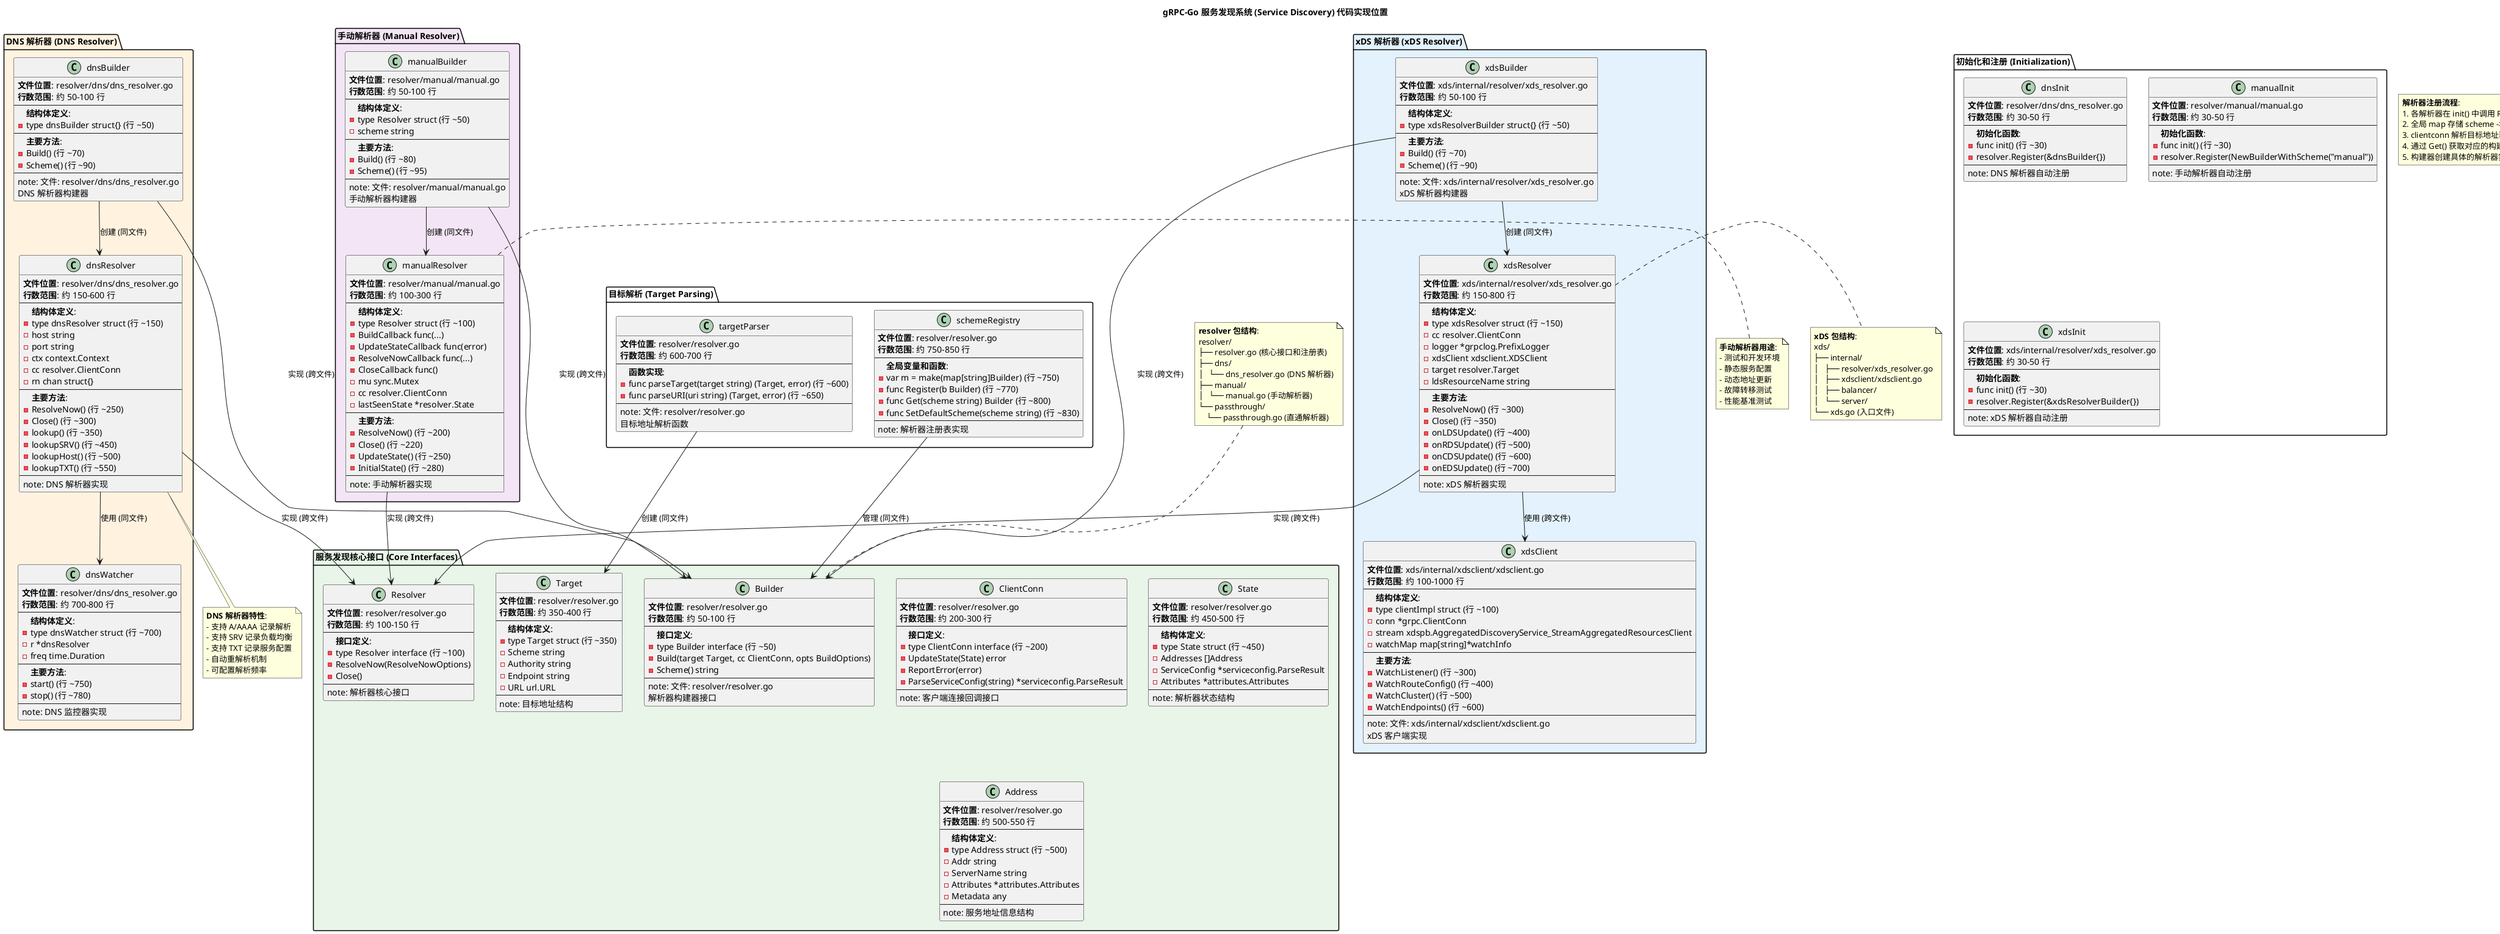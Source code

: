 @startuml 服务发现系统代码位置图

!define RECTANGLE class

title gRPC-Go 服务发现系统 (Service Discovery) 代码实现位置

' 定义颜色主题
!define RESOLVER_COLOR #E8F5E8
!define DNS_COLOR #FFF3E0
!define MANUAL_COLOR #F3E5F5
!define XDS_COLOR #E3F2FD

package "服务发现核心接口 (Core Interfaces)" RESOLVER_COLOR {
    RECTANGLE Builder {
        **文件位置**: resolver/resolver.go
        **行数范围**: 约 50-100 行
        --
        **接口定义**:
        - type Builder interface (行 ~50)
        - Build(target Target, cc ClientConn, opts BuildOptions)
        - Scheme() string
        --
        note: 文件: resolver/resolver.go\n解析器构建器接口
    }
    
    RECTANGLE Resolver {
        **文件位置**: resolver/resolver.go
        **行数范围**: 约 100-150 行
        --
        **接口定义**:
        - type Resolver interface (行 ~100)
        - ResolveNow(ResolveNowOptions)
        - Close()
        --
        note: 解析器核心接口
    }
    
    RECTANGLE ClientConn {
        **文件位置**: resolver/resolver.go
        **行数范围**: 约 200-300 行
        --
        **接口定义**:
        - type ClientConn interface (行 ~200)
        - UpdateState(State) error
        - ReportError(error)
        - ParseServiceConfig(string) *serviceconfig.ParseResult
        --
        note: 客户端连接回调接口
    }
    
    RECTANGLE Target {
        **文件位置**: resolver/resolver.go
        **行数范围**: 约 350-400 行
        --
        **结构体定义**:
        - type Target struct (行 ~350)
        - Scheme string
        - Authority string
        - Endpoint string
        - URL url.URL
        --
        note: 目标地址结构
    }
    
    RECTANGLE State {
        **文件位置**: resolver/resolver.go
        **行数范围**: 约 450-500 行
        --
        **结构体定义**:
        - type State struct (行 ~450)
        - Addresses []Address
        - ServiceConfig *serviceconfig.ParseResult
        - Attributes *attributes.Attributes
        --
        note: 解析器状态结构
    }
    
    RECTANGLE Address {
        **文件位置**: resolver/resolver.go
        **行数范围**: 约 500-550 行
        --
        **结构体定义**:
        - type Address struct (行 ~500)
        - Addr string
        - ServerName string
        - Attributes *attributes.Attributes
        - Metadata any
        --
        note: 服务地址信息结构
    }
}

package "DNS 解析器 (DNS Resolver)" DNS_COLOR {
    RECTANGLE dnsBuilder {
        **文件位置**: resolver/dns/dns_resolver.go
        **行数范围**: 约 50-100 行
        --
        **结构体定义**:
        - type dnsBuilder struct{} (行 ~50)
        --
        **主要方法**:
        - Build() (行 ~70)
        - Scheme() (行 ~90)
        --
        note: 文件: resolver/dns/dns_resolver.go\nDNS 解析器构建器
    }
    
    RECTANGLE dnsResolver {
        **文件位置**: resolver/dns/dns_resolver.go
        **行数范围**: 约 150-600 行
        --
        **结构体定义**:
        - type dnsResolver struct (行 ~150)
        - host string
        - port string
        - ctx context.Context
        - cc resolver.ClientConn
        - rn chan struct{}
        --
        **主要方法**:
        - ResolveNow() (行 ~250)
        - Close() (行 ~300)
        - lookup() (行 ~350)
        - lookupSRV() (行 ~450)
        - lookupHost() (行 ~500)
        - lookupTXT() (行 ~550)
        --
        note: DNS 解析器实现
    }
    
    RECTANGLE dnsWatcher {
        **文件位置**: resolver/dns/dns_resolver.go
        **行数范围**: 约 700-800 行
        --
        **结构体定义**:
        - type dnsWatcher struct (行 ~700)
        - r *dnsResolver
        - freq time.Duration
        --
        **主要方法**:
        - start() (行 ~750)
        - stop() (行 ~780)
        --
        note: DNS 监控器实现
    }
}

package "手动解析器 (Manual Resolver)" MANUAL_COLOR {
    RECTANGLE manualBuilder {
        **文件位置**: resolver/manual/manual.go
        **行数范围**: 约 50-100 行
        --
        **结构体定义**:
        - type Resolver struct (行 ~50)
        - scheme string
        --
        **主要方法**:
        - Build() (行 ~80)
        - Scheme() (行 ~95)
        --
        note: 文件: resolver/manual/manual.go\n手动解析器构建器
    }
    
    RECTANGLE manualResolver {
        **文件位置**: resolver/manual/manual.go
        **行数范围**: 约 100-300 行
        --
        **结构体定义**:
        - type Resolver struct (行 ~100)
        - BuildCallback func(...)
        - UpdateStateCallback func(error)
        - ResolveNowCallback func(...)
        - CloseCallback func()
        - mu sync.Mutex
        - cc resolver.ClientConn
        - lastSeenState *resolver.State
        --
        **主要方法**:
        - ResolveNow() (行 ~200)
        - Close() (行 ~220)
        - UpdateState() (行 ~250)
        - InitialState() (行 ~280)
        --
        note: 手动解析器实现
    }
}

package "xDS 解析器 (xDS Resolver)" XDS_COLOR {
    RECTANGLE xdsBuilder {
        **文件位置**: xds/internal/resolver/xds_resolver.go
        **行数范围**: 约 50-100 行
        --
        **结构体定义**:
        - type xdsResolverBuilder struct{} (行 ~50)
        --
        **主要方法**:
        - Build() (行 ~70)
        - Scheme() (行 ~90)
        --
        note: 文件: xds/internal/resolver/xds_resolver.go\nxDS 解析器构建器
    }
    
    RECTANGLE xdsResolver {
        **文件位置**: xds/internal/resolver/xds_resolver.go
        **行数范围**: 约 150-800 行
        --
        **结构体定义**:
        - type xdsResolver struct (行 ~150)
        - cc resolver.ClientConn
        - logger *grpclog.PrefixLogger
        - xdsClient xdsclient.XDSClient
        - target resolver.Target
        - ldsResourceName string
        --
        **主要方法**:
        - ResolveNow() (行 ~300)
        - Close() (行 ~350)
        - onLDSUpdate() (行 ~400)
        - onRDSUpdate() (行 ~500)
        - onCDSUpdate() (行 ~600)
        - onEDSUpdate() (行 ~700)
        --
        note: xDS 解析器实现
    }
    
    RECTANGLE xdsClient {
        **文件位置**: xds/internal/xdsclient/xdsclient.go
        **行数范围**: 约 100-1000 行
        --
        **结构体定义**:
        - type clientImpl struct (行 ~100)
        - conn *grpc.ClientConn
        - stream xdspb.AggregatedDiscoveryService_StreamAggregatedResourcesClient
        - watchMap map[string]*watchInfo
        --
        **主要方法**:
        - WatchListener() (行 ~300)
        - WatchRouteConfig() (行 ~400)
        - WatchCluster() (行 ~500)
        - WatchEndpoints() (行 ~600)
        --
        note: 文件: xds/internal/xdsclient/xdsclient.go\nxDS 客户端实现
    }
}

package "目标解析 (Target Parsing)" {
    RECTANGLE targetParser {
        **文件位置**: resolver/resolver.go
        **行数范围**: 约 600-700 行
        --
        **函数实现**:
        - func parseTarget(target string) (Target, error) (行 ~600)
        - func parseURI(uri string) (Target, error) (行 ~650)
        --
        note: 文件: resolver/resolver.go\n目标地址解析函数
    }
    
    RECTANGLE schemeRegistry {
        **文件位置**: resolver/resolver.go
        **行数范围**: 约 750-850 行
        --
        **全局变量和函数**:
        - var m = make(map[string]Builder) (行 ~750)
        - func Register(b Builder) (行 ~770)
        - func Get(scheme string) Builder (行 ~800)
        - func SetDefaultScheme(scheme string) (行 ~830)
        --
        note: 解析器注册表实现
    }
}

package "初始化和注册 (Initialization)" {
    RECTANGLE dnsInit {
        **文件位置**: resolver/dns/dns_resolver.go
        **行数范围**: 约 30-50 行
        --
        **初始化函数**:
        - func init() (行 ~30)
        - resolver.Register(&dnsBuilder{})
        --
        note: DNS 解析器自动注册
    }
    
    RECTANGLE manualInit {
        **文件位置**: resolver/manual/manual.go
        **行数范围**: 约 30-50 行
        --
        **初始化函数**:
        - func init() (行 ~30)
        - resolver.Register(NewBuilderWithScheme("manual"))
        --
        note: 手动解析器自动注册
    }
    
    RECTANGLE xdsInit {
        **文件位置**: xds/internal/resolver/xds_resolver.go
        **行数范围**: 约 30-50 行
        --
        **初始化函数**:
        - func init() (行 ~30)
        - resolver.Register(&xdsResolverBuilder{})
        --
        note: xDS 解析器自动注册
    }
}

' 定义关系和文件依赖
dnsBuilder --> Builder : 实现 (跨文件)
dnsBuilder --> dnsResolver : 创建 (同文件)
dnsResolver --> Resolver : 实现 (跨文件)
dnsResolver --> dnsWatcher : 使用 (同文件)

manualBuilder --> Builder : 实现 (跨文件)
manualBuilder --> manualResolver : 创建 (同文件)
manualResolver --> Resolver : 实现 (跨文件)

xdsBuilder --> Builder : 实现 (跨文件)
xdsBuilder --> xdsResolver : 创建 (同文件)
xdsResolver --> Resolver : 实现 (跨文件)
xdsResolver --> xdsClient : 使用 (跨文件)

schemeRegistry --> Builder : 管理 (同文件)
targetParser --> Target : 创建 (同文件)

' 文件结构注释
note top of Builder
  **resolver 包结构**:
  resolver/
  ├── resolver.go (核心接口和注册表)
  ├── dns/
  │   └── dns_resolver.go (DNS 解析器)
  ├── manual/
  │   └── manual.go (手动解析器)
  └── passthrough/
      └── passthrough.go (直通解析器)
end note

note bottom of dnsResolver
  **DNS 解析器特性**:
  - 支持 A/AAAA 记录解析
  - 支持 SRV 记录负载均衡
  - 支持 TXT 记录服务配置
  - 自动重解析机制
  - 可配置解析频率
end note

note right of xdsResolver
  **xDS 包结构**:
  xds/
  ├── internal/
  │   ├── resolver/xds_resolver.go
  │   ├── xdsclient/xdsclient.go
  │   ├── balancer/
  │   └── server/
  └── xds.go (入口文件)
end note

note left of manualResolver
  **手动解析器用途**:
  - 测试和开发环境
  - 静态服务配置
  - 动态地址更新
  - 故障转移测试
  - 性能基准测试
end note

' 注册机制注释
note as N1
  **解析器注册流程**:
  1. 各解析器在 init() 中调用 Register()
  2. 全局 map 存储 scheme -> Builder
  3. clientconn 解析目标地址获取 scheme
  4. 通过 Get() 获取对应的构建器
  5. 构建器创建具体的解析器实例
end note

@enduml
